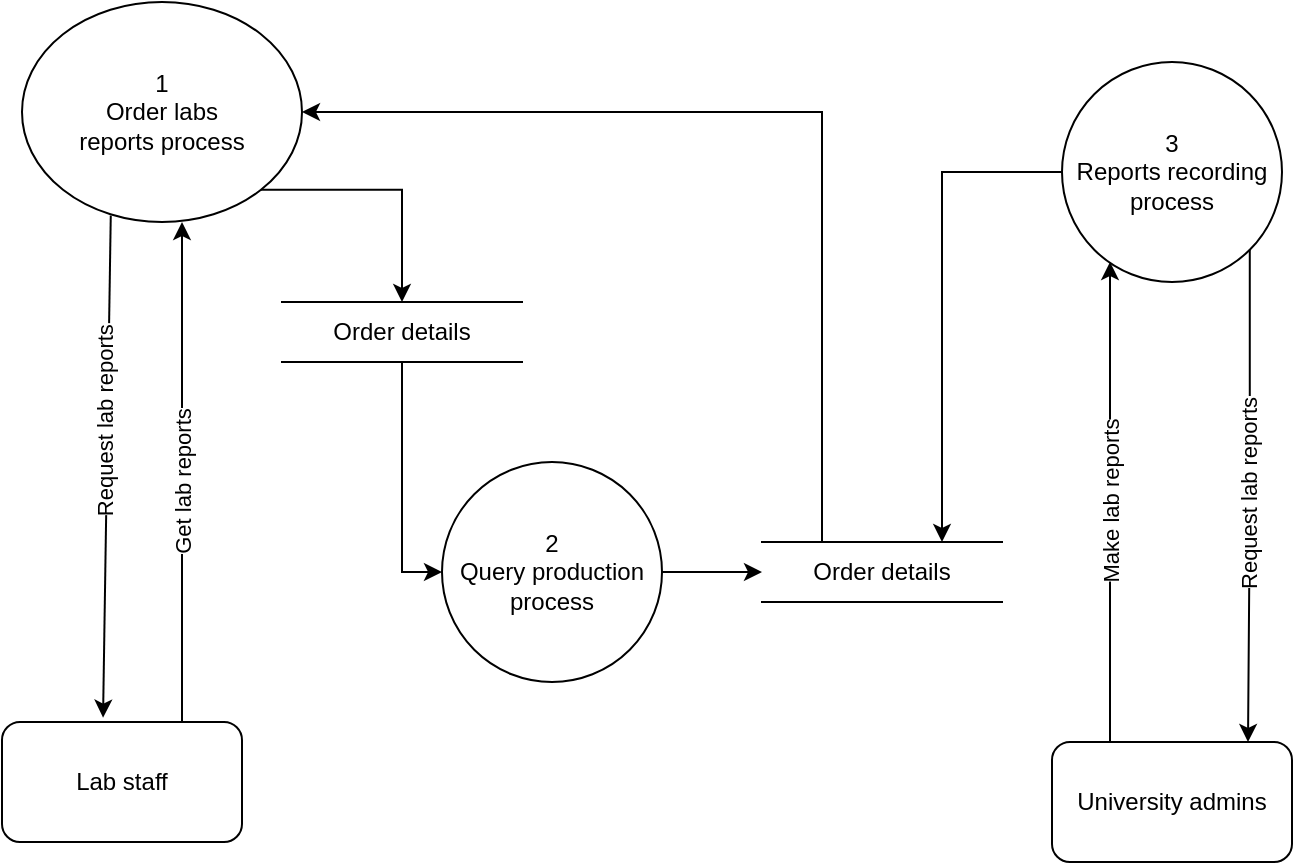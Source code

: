 <mxfile version="22.1.11" type="device">
  <diagram name="Page-1" id="luprkxz4Sg0Ri3mIDj4t">
    <mxGraphModel dx="725" dy="1626" grid="1" gridSize="10" guides="1" tooltips="1" connect="1" arrows="1" fold="1" page="1" pageScale="1" pageWidth="850" pageHeight="1100" math="0" shadow="0">
      <root>
        <mxCell id="0" />
        <mxCell id="1" parent="0" />
        <mxCell id="uxte9Tt47OVvxH6o0-YY-15" style="edgeStyle=orthogonalEdgeStyle;rounded=0;orthogonalLoop=1;jettySize=auto;html=1;exitX=1;exitY=0.5;exitDx=0;exitDy=0;entryX=0;entryY=0.5;entryDx=0;entryDy=0;" parent="1" source="uxte9Tt47OVvxH6o0-YY-1" target="uxte9Tt47OVvxH6o0-YY-14" edge="1">
          <mxGeometry relative="1" as="geometry" />
        </mxCell>
        <mxCell id="uxte9Tt47OVvxH6o0-YY-1" value="2&lt;br&gt;Query production process" style="ellipse;whiteSpace=wrap;html=1;" parent="1" vertex="1">
          <mxGeometry x="310" y="210" width="110" height="110" as="geometry" />
        </mxCell>
        <mxCell id="uxte9Tt47OVvxH6o0-YY-13" style="edgeStyle=orthogonalEdgeStyle;rounded=0;orthogonalLoop=1;jettySize=auto;html=1;exitX=1;exitY=1;exitDx=0;exitDy=0;entryX=0.5;entryY=0;entryDx=0;entryDy=0;" parent="1" source="uxte9Tt47OVvxH6o0-YY-2" target="uxte9Tt47OVvxH6o0-YY-11" edge="1">
          <mxGeometry relative="1" as="geometry">
            <Array as="points">
              <mxPoint x="290" y="74" />
            </Array>
          </mxGeometry>
        </mxCell>
        <mxCell id="uxte9Tt47OVvxH6o0-YY-2" value="1&lt;br&gt;Order labs&lt;br&gt;reports process" style="ellipse;whiteSpace=wrap;html=1;" parent="1" vertex="1">
          <mxGeometry x="100" y="-20" width="140" height="110" as="geometry" />
        </mxCell>
        <mxCell id="uxte9Tt47OVvxH6o0-YY-17" style="edgeStyle=orthogonalEdgeStyle;rounded=0;orthogonalLoop=1;jettySize=auto;html=1;exitX=0;exitY=0.5;exitDx=0;exitDy=0;entryX=0.75;entryY=0;entryDx=0;entryDy=0;" parent="1" source="uxte9Tt47OVvxH6o0-YY-3" target="uxte9Tt47OVvxH6o0-YY-14" edge="1">
          <mxGeometry relative="1" as="geometry" />
        </mxCell>
        <mxCell id="uxte9Tt47OVvxH6o0-YY-3" value="3&lt;br&gt;Reports recording process" style="ellipse;whiteSpace=wrap;html=1;" parent="1" vertex="1">
          <mxGeometry x="620" y="10" width="110" height="110" as="geometry" />
        </mxCell>
        <mxCell id="uxte9Tt47OVvxH6o0-YY-4" value="University admins" style="rounded=1;whiteSpace=wrap;html=1;" parent="1" vertex="1">
          <mxGeometry x="615" y="350" width="120" height="60" as="geometry" />
        </mxCell>
        <mxCell id="uxte9Tt47OVvxH6o0-YY-5" value="Lab staff" style="rounded=1;whiteSpace=wrap;html=1;" parent="1" vertex="1">
          <mxGeometry x="90" y="340" width="120" height="60" as="geometry" />
        </mxCell>
        <mxCell id="uxte9Tt47OVvxH6o0-YY-9" value="" style="edgeStyle=none;orthogonalLoop=1;jettySize=auto;html=1;rounded=0;exitX=0.317;exitY=0.971;exitDx=0;exitDy=0;exitPerimeter=0;entryX=0.421;entryY=-0.036;entryDx=0;entryDy=0;entryPerimeter=0;" parent="1" source="uxte9Tt47OVvxH6o0-YY-2" target="uxte9Tt47OVvxH6o0-YY-5" edge="1">
          <mxGeometry width="100" relative="1" as="geometry">
            <mxPoint x="90" y="160" as="sourcePoint" />
            <mxPoint x="190" y="160" as="targetPoint" />
            <Array as="points" />
          </mxGeometry>
        </mxCell>
        <mxCell id="uxte9Tt47OVvxH6o0-YY-21" value="Request lab reports" style="edgeLabel;html=1;align=center;verticalAlign=middle;resizable=0;points=[];rotation=-90;" parent="uxte9Tt47OVvxH6o0-YY-9" vertex="1" connectable="0">
          <mxGeometry x="-0.181" y="-2" relative="1" as="geometry">
            <mxPoint as="offset" />
          </mxGeometry>
        </mxCell>
        <mxCell id="uxte9Tt47OVvxH6o0-YY-10" value="" style="edgeStyle=none;orthogonalLoop=1;jettySize=auto;html=1;rounded=0;entryX=0.389;entryY=0;entryDx=0;entryDy=0;entryPerimeter=0;" parent="1" edge="1">
          <mxGeometry width="100" relative="1" as="geometry">
            <mxPoint x="180" y="340" as="sourcePoint" />
            <mxPoint x="180" y="90" as="targetPoint" />
            <Array as="points" />
          </mxGeometry>
        </mxCell>
        <mxCell id="uxte9Tt47OVvxH6o0-YY-12" style="edgeStyle=orthogonalEdgeStyle;rounded=0;orthogonalLoop=1;jettySize=auto;html=1;exitX=0.5;exitY=1;exitDx=0;exitDy=0;entryX=0;entryY=0.5;entryDx=0;entryDy=0;" parent="1" source="uxte9Tt47OVvxH6o0-YY-11" target="uxte9Tt47OVvxH6o0-YY-1" edge="1">
          <mxGeometry relative="1" as="geometry" />
        </mxCell>
        <mxCell id="uxte9Tt47OVvxH6o0-YY-11" value="Order details" style="shape=partialRectangle;whiteSpace=wrap;html=1;left=0;right=0;fillColor=none;" parent="1" vertex="1">
          <mxGeometry x="230" y="130" width="120" height="30" as="geometry" />
        </mxCell>
        <mxCell id="uxte9Tt47OVvxH6o0-YY-16" style="edgeStyle=orthogonalEdgeStyle;rounded=0;orthogonalLoop=1;jettySize=auto;html=1;exitX=0.25;exitY=0;exitDx=0;exitDy=0;entryX=1;entryY=0.5;entryDx=0;entryDy=0;" parent="1" source="uxte9Tt47OVvxH6o0-YY-14" target="uxte9Tt47OVvxH6o0-YY-2" edge="1">
          <mxGeometry relative="1" as="geometry" />
        </mxCell>
        <mxCell id="uxte9Tt47OVvxH6o0-YY-14" value="Order details" style="shape=partialRectangle;whiteSpace=wrap;html=1;left=0;right=0;fillColor=none;" parent="1" vertex="1">
          <mxGeometry x="470" y="250" width="120" height="30" as="geometry" />
        </mxCell>
        <mxCell id="uxte9Tt47OVvxH6o0-YY-18" style="edgeStyle=orthogonalEdgeStyle;rounded=0;orthogonalLoop=1;jettySize=auto;html=1;exitX=0.25;exitY=0;exitDx=0;exitDy=0;" parent="1" source="uxte9Tt47OVvxH6o0-YY-4" edge="1">
          <mxGeometry relative="1" as="geometry">
            <mxPoint x="644" y="110" as="targetPoint" />
            <Array as="points">
              <mxPoint x="644" y="350" />
            </Array>
          </mxGeometry>
        </mxCell>
        <mxCell id="uxte9Tt47OVvxH6o0-YY-20" style="edgeStyle=orthogonalEdgeStyle;rounded=0;orthogonalLoop=1;jettySize=auto;html=1;exitX=1;exitY=1;exitDx=0;exitDy=0;" parent="1" source="uxte9Tt47OVvxH6o0-YY-3" edge="1">
          <mxGeometry relative="1" as="geometry">
            <mxPoint x="713" y="350" as="targetPoint" />
          </mxGeometry>
        </mxCell>
        <mxCell id="uxte9Tt47OVvxH6o0-YY-22" value="Get lab reports" style="edgeLabel;html=1;align=center;verticalAlign=middle;resizable=0;points=[];rotation=-90;" parent="1" vertex="1" connectable="0">
          <mxGeometry x="179.997" y="219.997" as="geometry" />
        </mxCell>
        <mxCell id="uxte9Tt47OVvxH6o0-YY-26" value="Make lab reports" style="edgeLabel;html=1;align=center;verticalAlign=middle;resizable=0;points=[];rotation=-90;" parent="1" vertex="1" connectable="0">
          <mxGeometry x="643.997" y="229.767" as="geometry" />
        </mxCell>
        <mxCell id="uxte9Tt47OVvxH6o0-YY-28" value="Request lab reports" style="edgeLabel;html=1;align=center;verticalAlign=middle;resizable=0;points=[];rotation=-90;" parent="1" vertex="1" connectable="0">
          <mxGeometry x="712.997" y="225.997" as="geometry" />
        </mxCell>
      </root>
    </mxGraphModel>
  </diagram>
</mxfile>

